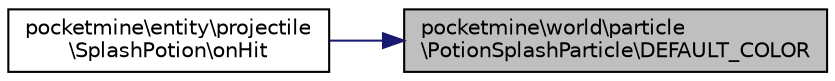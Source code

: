 digraph "pocketmine\world\particle\PotionSplashParticle\DEFAULT_COLOR"
{
 // INTERACTIVE_SVG=YES
 // LATEX_PDF_SIZE
  edge [fontname="Helvetica",fontsize="10",labelfontname="Helvetica",labelfontsize="10"];
  node [fontname="Helvetica",fontsize="10",shape=record];
  rankdir="RL";
  Node1 [label="pocketmine\\world\\particle\l\\PotionSplashParticle\\DEFAULT_COLOR",height=0.2,width=0.4,color="black", fillcolor="grey75", style="filled", fontcolor="black",tooltip=" "];
  Node1 -> Node2 [dir="back",color="midnightblue",fontsize="10",style="solid",fontname="Helvetica"];
  Node2 [label="pocketmine\\entity\\projectile\l\\SplashPotion\\onHit",height=0.2,width=0.4,color="black", fillcolor="white", style="filled",URL="$d3/d2c/classpocketmine_1_1entity_1_1projectile_1_1_splash_potion.html#a4a3d74660377e3a8f8bbadcf611bb4de",tooltip=" "];
}
